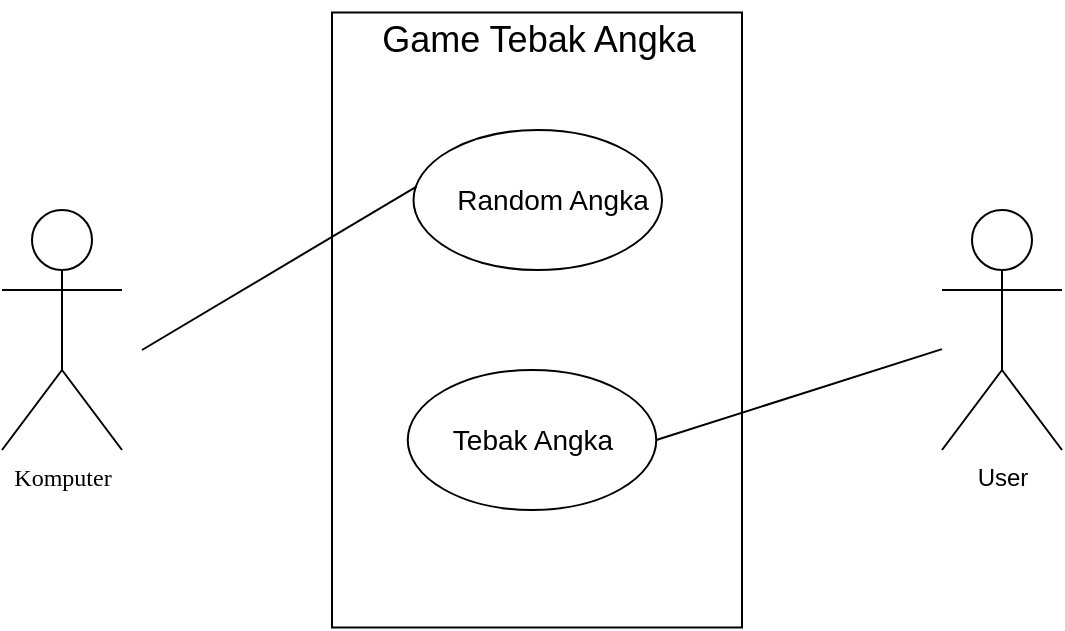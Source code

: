 <mxfile version="21.7.4" type="github">
  <diagram name="Page-1" id="l7aqgeWP--CYQBnBSVpR">
    <mxGraphModel dx="936" dy="522" grid="1" gridSize="10" guides="1" tooltips="1" connect="1" arrows="1" fold="1" page="1" pageScale="1" pageWidth="850" pageHeight="1100" math="0" shadow="0">
      <root>
        <mxCell id="0" />
        <mxCell id="1" parent="0" />
        <mxCell id="G_Ob33oSf3rivgiV5lZo-2" value="" style="rounded=0;whiteSpace=wrap;html=1;rotation=-90;fontSize=15;verticalAlign=top;" vertex="1" parent="1">
          <mxGeometry x="263.75" y="182.5" width="307.5" height="205" as="geometry" />
        </mxCell>
        <mxCell id="G_Ob33oSf3rivgiV5lZo-12" value="User&lt;br&gt;" style="shape=umlActor;verticalLabelPosition=bottom;verticalAlign=top;html=1;outlineConnect=0;" vertex="1" parent="1">
          <mxGeometry x="620" y="230" width="60" height="120" as="geometry" />
        </mxCell>
        <mxCell id="G_Ob33oSf3rivgiV5lZo-13" value="" style="ellipse;whiteSpace=wrap;html=1;" vertex="1" parent="1">
          <mxGeometry x="355.75" y="190" width="124.25" height="70" as="geometry" />
        </mxCell>
        <mxCell id="G_Ob33oSf3rivgiV5lZo-14" value="&lt;font style=&quot;font-size: 18px;&quot;&gt;Game Tebak Angka&lt;/font&gt;" style="text;html=1;align=center;verticalAlign=middle;resizable=0;points=[];autosize=1;strokeColor=none;fillColor=none;" vertex="1" parent="1">
          <mxGeometry x="327.88" y="125" width="180" height="40" as="geometry" />
        </mxCell>
        <mxCell id="G_Ob33oSf3rivgiV5lZo-33" value="&lt;font style=&quot;font-size: 14px;&quot;&gt;Random Angka&lt;/font&gt;" style="text;html=1;align=center;verticalAlign=middle;resizable=0;points=[];autosize=1;strokeColor=none;fillColor=none;" vertex="1" parent="1">
          <mxGeometry x="365" y="210" width="120" height="30" as="geometry" />
        </mxCell>
        <mxCell id="G_Ob33oSf3rivgiV5lZo-38" value="" style="ellipse;whiteSpace=wrap;html=1;" vertex="1" parent="1">
          <mxGeometry x="352.88" y="310" width="124.25" height="70" as="geometry" />
        </mxCell>
        <mxCell id="G_Ob33oSf3rivgiV5lZo-39" value="&lt;font style=&quot;font-size: 14px;&quot;&gt;Tebak Angka&lt;/font&gt;" style="text;html=1;align=center;verticalAlign=middle;resizable=0;points=[];autosize=1;strokeColor=none;fillColor=none;" vertex="1" parent="1">
          <mxGeometry x="365" y="330" width="100" height="30" as="geometry" />
        </mxCell>
        <mxCell id="G_Ob33oSf3rivgiV5lZo-40" value="Komputer" style="shape=umlActor;verticalLabelPosition=bottom;verticalAlign=top;html=1;outlineConnect=0;fontFamily=Verdana;" vertex="1" parent="1">
          <mxGeometry x="150" y="230" width="60" height="120" as="geometry" />
        </mxCell>
        <mxCell id="G_Ob33oSf3rivgiV5lZo-42" value="" style="endArrow=none;html=1;rounded=0;entryX=0.012;entryY=0.404;entryDx=0;entryDy=0;entryPerimeter=0;" edge="1" parent="1" target="G_Ob33oSf3rivgiV5lZo-13">
          <mxGeometry width="50" height="50" relative="1" as="geometry">
            <mxPoint x="220" y="300" as="sourcePoint" />
            <mxPoint x="350" y="220" as="targetPoint" />
          </mxGeometry>
        </mxCell>
        <mxCell id="G_Ob33oSf3rivgiV5lZo-43" value="" style="endArrow=none;html=1;rounded=0;exitX=1;exitY=0.5;exitDx=0;exitDy=0;" edge="1" parent="1" source="G_Ob33oSf3rivgiV5lZo-38" target="G_Ob33oSf3rivgiV5lZo-12">
          <mxGeometry width="50" height="50" relative="1" as="geometry">
            <mxPoint x="540" y="330" as="sourcePoint" />
            <mxPoint x="590" y="280" as="targetPoint" />
          </mxGeometry>
        </mxCell>
      </root>
    </mxGraphModel>
  </diagram>
</mxfile>
